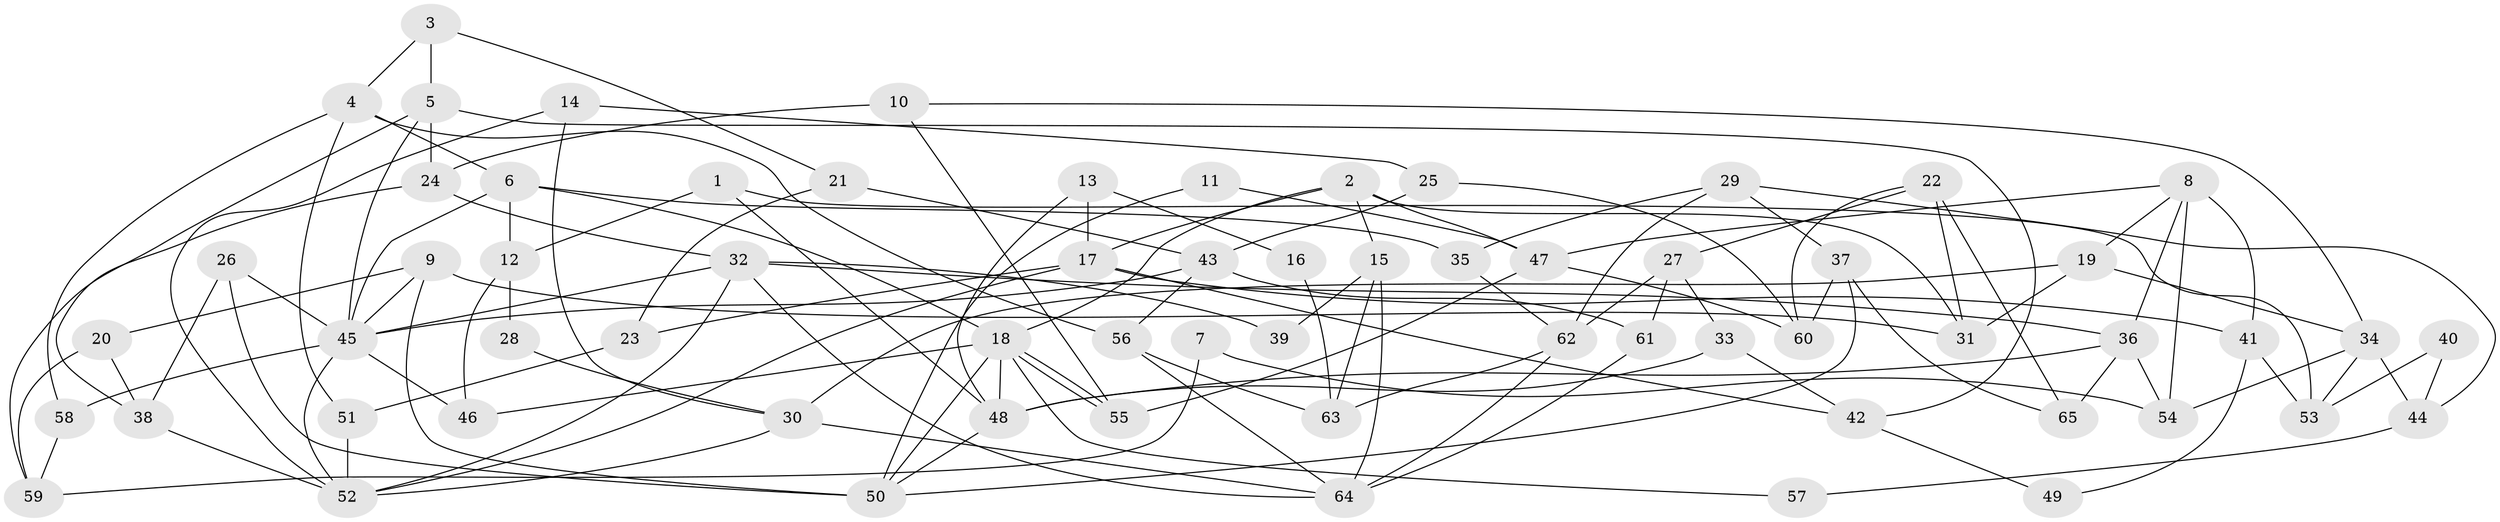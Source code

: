 // Generated by graph-tools (version 1.1) at 2025/15/03/09/25 04:15:12]
// undirected, 65 vertices, 130 edges
graph export_dot {
graph [start="1"]
  node [color=gray90,style=filled];
  1;
  2;
  3;
  4;
  5;
  6;
  7;
  8;
  9;
  10;
  11;
  12;
  13;
  14;
  15;
  16;
  17;
  18;
  19;
  20;
  21;
  22;
  23;
  24;
  25;
  26;
  27;
  28;
  29;
  30;
  31;
  32;
  33;
  34;
  35;
  36;
  37;
  38;
  39;
  40;
  41;
  42;
  43;
  44;
  45;
  46;
  47;
  48;
  49;
  50;
  51;
  52;
  53;
  54;
  55;
  56;
  57;
  58;
  59;
  60;
  61;
  62;
  63;
  64;
  65;
  1 -- 48;
  1 -- 12;
  1 -- 53;
  2 -- 17;
  2 -- 18;
  2 -- 15;
  2 -- 31;
  2 -- 47;
  3 -- 4;
  3 -- 21;
  3 -- 5;
  4 -- 58;
  4 -- 56;
  4 -- 6;
  4 -- 51;
  5 -- 45;
  5 -- 24;
  5 -- 42;
  5 -- 59;
  6 -- 45;
  6 -- 12;
  6 -- 18;
  6 -- 35;
  7 -- 54;
  7 -- 59;
  8 -- 47;
  8 -- 41;
  8 -- 19;
  8 -- 36;
  8 -- 54;
  9 -- 45;
  9 -- 50;
  9 -- 20;
  9 -- 31;
  10 -- 34;
  10 -- 24;
  10 -- 55;
  11 -- 50;
  11 -- 47;
  12 -- 46;
  12 -- 28;
  13 -- 17;
  13 -- 48;
  13 -- 16;
  14 -- 25;
  14 -- 30;
  14 -- 52;
  15 -- 64;
  15 -- 39;
  15 -- 63;
  16 -- 63;
  17 -- 42;
  17 -- 52;
  17 -- 23;
  17 -- 41;
  18 -- 55;
  18 -- 55;
  18 -- 46;
  18 -- 48;
  18 -- 50;
  18 -- 57;
  19 -- 31;
  19 -- 30;
  19 -- 34;
  20 -- 38;
  20 -- 59;
  21 -- 43;
  21 -- 23;
  22 -- 60;
  22 -- 31;
  22 -- 27;
  22 -- 65;
  23 -- 51;
  24 -- 38;
  24 -- 32;
  25 -- 60;
  25 -- 43;
  26 -- 50;
  26 -- 45;
  26 -- 38;
  27 -- 62;
  27 -- 33;
  27 -- 61;
  28 -- 30;
  29 -- 37;
  29 -- 62;
  29 -- 35;
  29 -- 44;
  30 -- 52;
  30 -- 64;
  32 -- 64;
  32 -- 36;
  32 -- 39;
  32 -- 45;
  32 -- 52;
  33 -- 48;
  33 -- 42;
  34 -- 54;
  34 -- 44;
  34 -- 53;
  35 -- 62;
  36 -- 48;
  36 -- 54;
  36 -- 65;
  37 -- 65;
  37 -- 50;
  37 -- 60;
  38 -- 52;
  40 -- 44;
  40 -- 53;
  41 -- 53;
  41 -- 49;
  42 -- 49;
  43 -- 45;
  43 -- 61;
  43 -- 56;
  44 -- 57;
  45 -- 52;
  45 -- 46;
  45 -- 58;
  47 -- 55;
  47 -- 60;
  48 -- 50;
  51 -- 52;
  56 -- 63;
  56 -- 64;
  58 -- 59;
  61 -- 64;
  62 -- 64;
  62 -- 63;
}

